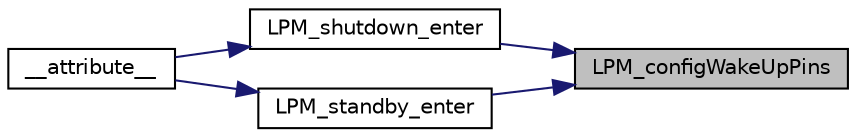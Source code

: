 digraph "LPM_configWakeUpPins"
{
 // INTERACTIVE_SVG=YES
 // LATEX_PDF_SIZE
  edge [fontname="Helvetica",fontsize="10",labelfontname="Helvetica",labelfontsize="10"];
  node [fontname="Helvetica",fontsize="10",shape=record];
  rankdir="RL";
  Node1 [label="LPM_configWakeUpPins",height=0.2,width=0.4,color="black", fillcolor="grey75", style="filled", fontcolor="black",tooltip="Function used to configure the external wakeup pins to exit low power mode (standby and shutdown only..."];
  Node1 -> Node2 [dir="back",color="midnightblue",fontsize="10",style="solid",fontname="Helvetica"];
  Node2 [label="LPM_shutdown_enter",height=0.2,width=0.4,color="black", fillcolor="white", style="filled",URL="$db/dca/group___m_g_r___l_p_m.html#ga8828ea85b626943b9d30c4dfabb0666a",tooltip="System callback invoked by MGR_LPM at STANDBY mode entering."];
  Node2 -> Node3 [dir="back",color="midnightblue",fontsize="10",style="solid",fontname="Helvetica"];
  Node3 [label="__attribute__",height=0.2,width=0.4,color="black", fillcolor="white", style="filled",URL="$db/dca/group___m_g_r___l_p_m.html#ga5e3c04e1820c16433ff591dde81e7449",tooltip=" "];
  Node1 -> Node4 [dir="back",color="midnightblue",fontsize="10",style="solid",fontname="Helvetica"];
  Node4 [label="LPM_standby_enter",height=0.2,width=0.4,color="black", fillcolor="white", style="filled",URL="$db/dca/group___m_g_r___l_p_m.html#gaa6d6e5889194fc0b5a37640ed3d53ef3",tooltip="System callback invoked by MGR_LPM at STANDBY mode entering."];
  Node4 -> Node3 [dir="back",color="midnightblue",fontsize="10",style="solid",fontname="Helvetica"];
}
